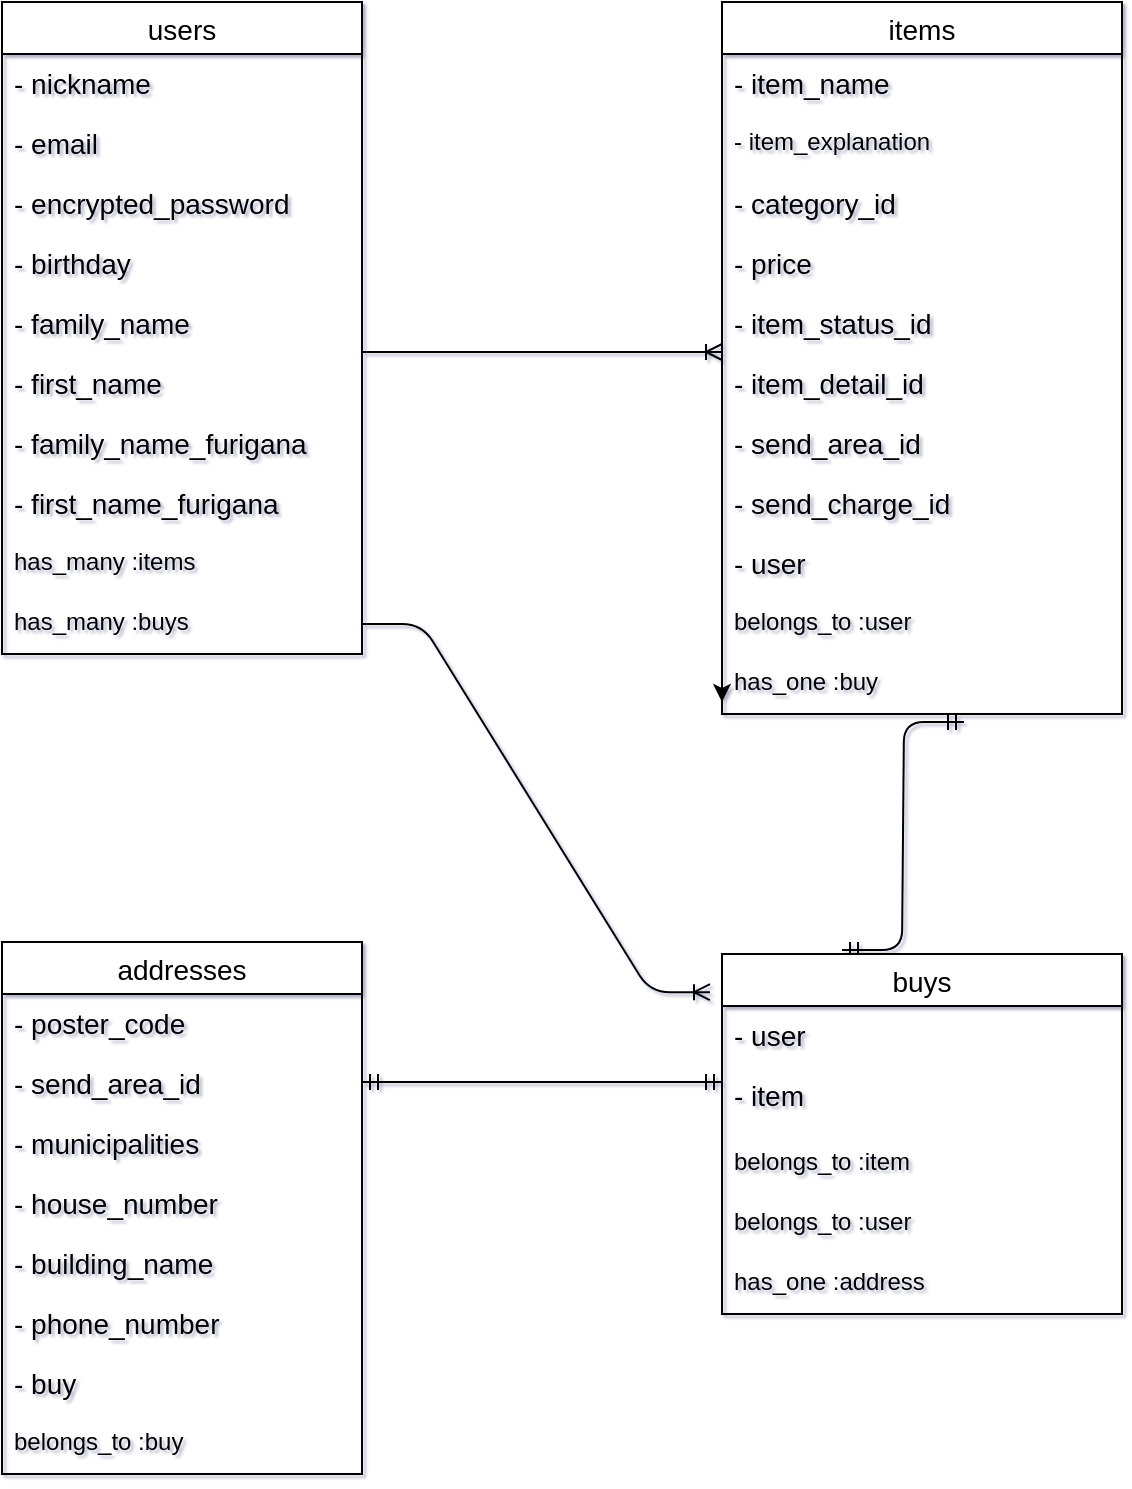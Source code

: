 <mxfile>
    <diagram id="2TmT1M-iLaykAmAJc4xz" name="ページ1">
        <mxGraphModel dx="1346" dy="1126" grid="1" gridSize="10" guides="0" tooltips="1" connect="1" arrows="0" fold="1" page="0" pageScale="1" pageWidth="827" pageHeight="1169" math="0" shadow="1">
            <root>
                <mxCell id="0"/>
                <mxCell id="1" parent="0"/>
                <mxCell id="46" value="" style="edgeStyle=entityRelationEdgeStyle;fontSize=12;html=1;endArrow=ERoneToMany;exitX=1;exitY=0.5;exitDx=0;exitDy=0;entryX=0;entryY=0.5;entryDx=0;entryDy=0;strokeWidth=1;targetPerimeterSpacing=0;" parent="1" edge="1">
                    <mxGeometry width="100" height="100" relative="1" as="geometry">
                        <mxPoint x="180" y="135" as="sourcePoint"/>
                        <mxPoint x="360" y="135" as="targetPoint"/>
                    </mxGeometry>
                </mxCell>
                <mxCell id="84" value="" style="edgeStyle=entityRelationEdgeStyle;fontSize=12;html=1;endArrow=ERmandOne;startArrow=ERmandOne;targetPerimeterSpacing=0;strokeWidth=1;entryX=0;entryY=0.5;entryDx=0;entryDy=0;exitX=1;exitY=0.5;exitDx=0;exitDy=0;" parent="1" edge="1">
                    <mxGeometry width="100" height="100" relative="1" as="geometry">
                        <mxPoint x="180" y="500" as="sourcePoint"/>
                        <mxPoint x="360" y="500" as="targetPoint"/>
                    </mxGeometry>
                </mxCell>
                <mxCell id="100" value="" style="edgeStyle=entityRelationEdgeStyle;fontSize=12;html=1;endArrow=ERoneToMany;targetPerimeterSpacing=0;strokeWidth=1;exitX=1;exitY=0.5;exitDx=0;exitDy=0;entryX=-0.03;entryY=0.106;entryDx=0;entryDy=0;entryPerimeter=0;" parent="1" edge="1" target="145" source="193">
                    <mxGeometry width="100" height="100" relative="1" as="geometry">
                        <mxPoint x="181.44" y="146" as="sourcePoint"/>
                        <mxPoint x="360.0" y="329.18" as="targetPoint"/>
                    </mxGeometry>
                </mxCell>
                <mxCell id="127" value="users" style="swimlane;fontStyle=0;childLayout=stackLayout;horizontal=1;startSize=26;horizontalStack=0;resizeParent=1;resizeParentMax=0;resizeLast=0;collapsible=1;marginBottom=0;align=center;fontSize=14;" parent="1" vertex="1">
                    <mxGeometry y="-40" width="180" height="326" as="geometry"/>
                </mxCell>
                <mxCell id="128" value="- nickname&#10;" style="text;strokeColor=none;fillColor=none;spacingLeft=4;spacingRight=4;overflow=hidden;rotatable=0;points=[[0,0.5],[1,0.5]];portConstraint=eastwest;fontSize=14;" parent="127" vertex="1">
                    <mxGeometry y="26" width="180" height="30" as="geometry"/>
                </mxCell>
                <mxCell id="129" value="- email" style="text;strokeColor=none;fillColor=none;spacingLeft=4;spacingRight=4;overflow=hidden;rotatable=0;points=[[0,0.5],[1,0.5]];portConstraint=eastwest;fontSize=14;" parent="127" vertex="1">
                    <mxGeometry y="56" width="180" height="30" as="geometry"/>
                </mxCell>
                <mxCell id="130" value="- encrypted_password&#10;" style="text;strokeColor=none;fillColor=none;spacingLeft=4;spacingRight=4;overflow=hidden;rotatable=0;points=[[0,0.5],[1,0.5]];portConstraint=eastwest;fontSize=14;" parent="127" vertex="1">
                    <mxGeometry y="86" width="180" height="30" as="geometry"/>
                </mxCell>
                <mxCell id="135" value="- birthday" style="text;strokeColor=none;fillColor=none;spacingLeft=4;spacingRight=4;overflow=hidden;rotatable=0;points=[[0,0.5],[1,0.5]];portConstraint=eastwest;fontSize=14;" parent="127" vertex="1">
                    <mxGeometry y="116" width="180" height="30" as="geometry"/>
                </mxCell>
                <mxCell id="186" value="- family_name" style="text;strokeColor=none;fillColor=none;spacingLeft=4;spacingRight=4;overflow=hidden;rotatable=0;points=[[0,0.5],[1,0.5]];portConstraint=eastwest;fontSize=14;" vertex="1" parent="127">
                    <mxGeometry y="146" width="180" height="30" as="geometry"/>
                </mxCell>
                <mxCell id="185" value="- first_name" style="text;strokeColor=none;fillColor=none;spacingLeft=4;spacingRight=4;overflow=hidden;rotatable=0;points=[[0,0.5],[1,0.5]];portConstraint=eastwest;fontSize=14;" vertex="1" parent="127">
                    <mxGeometry y="176" width="180" height="30" as="geometry"/>
                </mxCell>
                <mxCell id="183" value="- family_name_furigana" style="text;strokeColor=none;fillColor=none;spacingLeft=4;spacingRight=4;overflow=hidden;rotatable=0;points=[[0,0.5],[1,0.5]];portConstraint=eastwest;fontSize=14;" vertex="1" parent="127">
                    <mxGeometry y="206" width="180" height="30" as="geometry"/>
                </mxCell>
                <mxCell id="187" value="- first_name_furigana" style="text;strokeColor=none;fillColor=none;spacingLeft=4;spacingRight=4;overflow=hidden;rotatable=0;points=[[0,0.5],[1,0.5]];portConstraint=eastwest;fontSize=14;" vertex="1" parent="127">
                    <mxGeometry y="236" width="180" height="30" as="geometry"/>
                </mxCell>
                <mxCell id="194" value="has_many :items" style="text;strokeColor=none;fillColor=none;spacingLeft=4;spacingRight=4;overflow=hidden;rotatable=0;points=[[0,0.5],[1,0.5]];portConstraint=eastwest;fontSize=12;" vertex="1" parent="127">
                    <mxGeometry y="266" width="180" height="30" as="geometry"/>
                </mxCell>
                <mxCell id="193" value="has_many :buys" style="text;strokeColor=none;fillColor=none;spacingLeft=4;spacingRight=4;overflow=hidden;rotatable=0;points=[[0,0.5],[1,0.5]];portConstraint=eastwest;fontSize=12;" vertex="1" parent="127">
                    <mxGeometry y="296" width="180" height="30" as="geometry"/>
                </mxCell>
                <mxCell id="139" value="items" style="swimlane;fontStyle=0;childLayout=stackLayout;horizontal=1;startSize=26;horizontalStack=0;resizeParent=1;resizeParentMax=0;resizeLast=0;collapsible=1;marginBottom=0;align=center;fontSize=14;" parent="1" vertex="1">
                    <mxGeometry x="360" y="-40" width="200" height="356" as="geometry"/>
                </mxCell>
                <mxCell id="140" value="- item_name" style="text;strokeColor=none;fillColor=none;spacingLeft=4;spacingRight=4;overflow=hidden;rotatable=0;points=[[0,0.5],[1,0.5]];portConstraint=eastwest;fontSize=14;" parent="139" vertex="1">
                    <mxGeometry y="26" width="200" height="30" as="geometry"/>
                </mxCell>
                <mxCell id="188" value="- item_explanation" style="text;strokeColor=none;fillColor=none;spacingLeft=4;spacingRight=4;overflow=hidden;rotatable=0;points=[[0,0.5],[1,0.5]];portConstraint=eastwest;fontSize=12;" vertex="1" parent="139">
                    <mxGeometry y="56" width="200" height="30" as="geometry"/>
                </mxCell>
                <mxCell id="141" value="- category_id" style="text;strokeColor=none;fillColor=none;spacingLeft=4;spacingRight=4;overflow=hidden;rotatable=0;points=[[0,0.5],[1,0.5]];portConstraint=eastwest;fontSize=14;" parent="139" vertex="1">
                    <mxGeometry y="86" width="200" height="30" as="geometry"/>
                </mxCell>
                <mxCell id="142" value="- price" style="text;strokeColor=none;fillColor=none;spacingLeft=4;spacingRight=4;overflow=hidden;rotatable=0;points=[[0,0.5],[1,0.5]];portConstraint=eastwest;fontSize=14;" parent="139" vertex="1">
                    <mxGeometry y="116" width="200" height="30" as="geometry"/>
                </mxCell>
                <mxCell id="190" value="- item_status_id" style="text;strokeColor=none;fillColor=none;spacingLeft=4;spacingRight=4;overflow=hidden;rotatable=0;points=[[0,0.5],[1,0.5]];portConstraint=eastwest;fontSize=14;" vertex="1" parent="139">
                    <mxGeometry y="146" width="200" height="30" as="geometry"/>
                </mxCell>
                <mxCell id="191" value="- item_detail_id" style="text;strokeColor=none;fillColor=none;spacingLeft=4;spacingRight=4;overflow=hidden;rotatable=0;points=[[0,0.5],[1,0.5]];portConstraint=eastwest;fontSize=14;" vertex="1" parent="139">
                    <mxGeometry y="176" width="200" height="30" as="geometry"/>
                </mxCell>
                <mxCell id="192" value="- send_area_id" style="text;strokeColor=none;fillColor=none;spacingLeft=4;spacingRight=4;overflow=hidden;rotatable=0;points=[[0,0.5],[1,0.5]];portConstraint=eastwest;fontSize=14;" vertex="1" parent="139">
                    <mxGeometry y="206" width="200" height="30" as="geometry"/>
                </mxCell>
                <mxCell id="189" value="- send_charge_id" style="text;strokeColor=none;fillColor=none;spacingLeft=4;spacingRight=4;overflow=hidden;rotatable=0;points=[[0,0.5],[1,0.5]];portConstraint=eastwest;fontSize=14;" vertex="1" parent="139">
                    <mxGeometry y="236" width="200" height="30" as="geometry"/>
                </mxCell>
                <mxCell id="144" value="- user" style="text;strokeColor=none;fillColor=none;spacingLeft=4;spacingRight=4;overflow=hidden;rotatable=0;points=[[0,0.5],[1,0.5]];portConstraint=eastwest;fontSize=14;" parent="139" vertex="1">
                    <mxGeometry y="266" width="200" height="30" as="geometry"/>
                </mxCell>
                <mxCell id="170" value="belongs_to :user&#10;" style="text;strokeColor=none;fillColor=none;spacingLeft=4;spacingRight=4;overflow=hidden;rotatable=0;points=[[0,0.5],[1,0.5]];portConstraint=eastwest;fontSize=12;" parent="139" vertex="1">
                    <mxGeometry y="296" width="200" height="30" as="geometry"/>
                </mxCell>
                <mxCell id="171" value="has_one :buy" style="text;strokeColor=none;fillColor=none;spacingLeft=4;spacingRight=4;overflow=hidden;rotatable=0;points=[[0,0.5],[1,0.5]];portConstraint=eastwest;fontSize=12;" parent="139" vertex="1">
                    <mxGeometry y="326" width="200" height="30" as="geometry"/>
                </mxCell>
                <mxCell id="104" value="" style="edgeStyle=entityRelationEdgeStyle;fontSize=12;html=1;endArrow=ERmandOne;startArrow=ERmandOne;targetPerimeterSpacing=0;strokeColor=default;strokeWidth=1;" parent="139" edge="1">
                    <mxGeometry width="100" height="100" relative="1" as="geometry">
                        <mxPoint x="60" y="474" as="sourcePoint"/>
                        <mxPoint x="121" y="360" as="targetPoint"/>
                    </mxGeometry>
                </mxCell>
                <mxCell id="145" value="buys" style="swimlane;fontStyle=0;childLayout=stackLayout;horizontal=1;startSize=26;horizontalStack=0;resizeParent=1;resizeParentMax=0;resizeLast=0;collapsible=1;marginBottom=0;align=center;fontSize=14;" parent="1" vertex="1">
                    <mxGeometry x="360" y="436" width="200" height="180" as="geometry"/>
                </mxCell>
                <mxCell id="146" value="- user" style="text;strokeColor=none;fillColor=none;spacingLeft=4;spacingRight=4;overflow=hidden;rotatable=0;points=[[0,0.5],[1,0.5]];portConstraint=eastwest;fontSize=14;" parent="145" vertex="1">
                    <mxGeometry y="26" width="200" height="30" as="geometry"/>
                </mxCell>
                <mxCell id="147" value="- item" style="text;strokeColor=none;fillColor=none;spacingLeft=4;spacingRight=4;overflow=hidden;rotatable=0;points=[[0,0.5],[1,0.5]];portConstraint=eastwest;fontSize=14;" parent="145" vertex="1">
                    <mxGeometry y="56" width="200" height="34" as="geometry"/>
                </mxCell>
                <mxCell id="174" value="belongs_to :item" style="text;strokeColor=none;fillColor=none;spacingLeft=4;spacingRight=4;overflow=hidden;rotatable=0;points=[[0,0.5],[1,0.5]];portConstraint=eastwest;fontSize=12;" parent="145" vertex="1">
                    <mxGeometry y="90" width="200" height="30" as="geometry"/>
                </mxCell>
                <mxCell id="176" value="belongs_to :user" style="text;strokeColor=none;fillColor=none;spacingLeft=4;spacingRight=4;overflow=hidden;rotatable=0;points=[[0,0.5],[1,0.5]];portConstraint=eastwest;fontSize=12;" parent="145" vertex="1">
                    <mxGeometry y="120" width="200" height="30" as="geometry"/>
                </mxCell>
                <mxCell id="195" value="has_one :address&#10;" style="text;strokeColor=none;fillColor=none;spacingLeft=4;spacingRight=4;overflow=hidden;rotatable=0;points=[[0,0.5],[1,0.5]];portConstraint=eastwest;fontSize=12;" vertex="1" parent="145">
                    <mxGeometry y="150" width="200" height="30" as="geometry"/>
                </mxCell>
                <mxCell id="151" value="addresses" style="swimlane;fontStyle=0;childLayout=stackLayout;horizontal=1;startSize=26;horizontalStack=0;resizeParent=1;resizeParentMax=0;resizeLast=0;collapsible=1;marginBottom=0;align=center;fontSize=14;" parent="1" vertex="1">
                    <mxGeometry y="430" width="180" height="266" as="geometry"/>
                </mxCell>
                <mxCell id="153" value="- poster_code" style="text;strokeColor=none;fillColor=none;spacingLeft=4;spacingRight=4;overflow=hidden;rotatable=0;points=[[0,0.5],[1,0.5]];portConstraint=eastwest;fontSize=14;" parent="151" vertex="1">
                    <mxGeometry y="26" width="180" height="30" as="geometry"/>
                </mxCell>
                <mxCell id="154" value="- send_area_id" style="text;strokeColor=none;fillColor=none;spacingLeft=4;spacingRight=4;overflow=hidden;rotatable=0;points=[[0,0.5],[1,0.5]];portConstraint=eastwest;fontSize=14;" parent="151" vertex="1">
                    <mxGeometry y="56" width="180" height="30" as="geometry"/>
                </mxCell>
                <mxCell id="155" value="- municipalities" style="text;strokeColor=none;fillColor=none;spacingLeft=4;spacingRight=4;overflow=hidden;rotatable=0;points=[[0,0.5],[1,0.5]];portConstraint=eastwest;fontSize=14;" parent="151" vertex="1">
                    <mxGeometry y="86" width="180" height="30" as="geometry"/>
                </mxCell>
                <mxCell id="158" value="- house_number" style="text;strokeColor=none;fillColor=none;spacingLeft=4;spacingRight=4;overflow=hidden;rotatable=0;points=[[0,0.5],[1,0.5]];portConstraint=eastwest;fontSize=14;" parent="151" vertex="1">
                    <mxGeometry y="116" width="180" height="30" as="geometry"/>
                </mxCell>
                <mxCell id="159" value="- building_name" style="text;strokeColor=none;fillColor=none;spacingLeft=4;spacingRight=4;overflow=hidden;rotatable=0;points=[[0,0.5],[1,0.5]];portConstraint=eastwest;fontSize=14;" parent="151" vertex="1">
                    <mxGeometry y="146" width="180" height="30" as="geometry"/>
                </mxCell>
                <mxCell id="160" value="- phone_number" style="text;strokeColor=none;fillColor=none;spacingLeft=4;spacingRight=4;overflow=hidden;rotatable=0;points=[[0,0.5],[1,0.5]];portConstraint=eastwest;fontSize=14;" parent="151" vertex="1">
                    <mxGeometry y="176" width="180" height="30" as="geometry"/>
                </mxCell>
                <mxCell id="178" value="- buy" style="text;strokeColor=none;fillColor=none;spacingLeft=4;spacingRight=4;overflow=hidden;rotatable=0;points=[[0,0.5],[1,0.5]];portConstraint=eastwest;fontSize=14;" parent="151" vertex="1">
                    <mxGeometry y="206" width="180" height="30" as="geometry"/>
                </mxCell>
                <mxCell id="179" value="belongs_to :buy" style="text;strokeColor=none;fillColor=none;spacingLeft=4;spacingRight=4;overflow=hidden;rotatable=0;points=[[0,0.5],[1,0.5]];portConstraint=eastwest;fontSize=12;" parent="151" vertex="1">
                    <mxGeometry y="236" width="180" height="30" as="geometry"/>
                </mxCell>
                <mxCell id="196" style="edgeStyle=none;html=1;exitX=0;exitY=0.5;exitDx=0;exitDy=0;fontSize=14;" edge="1" parent="1" source="171">
                    <mxGeometry relative="1" as="geometry">
                        <mxPoint x="360" y="310" as="targetPoint"/>
                    </mxGeometry>
                </mxCell>
            </root>
        </mxGraphModel>
    </diagram>
</mxfile>